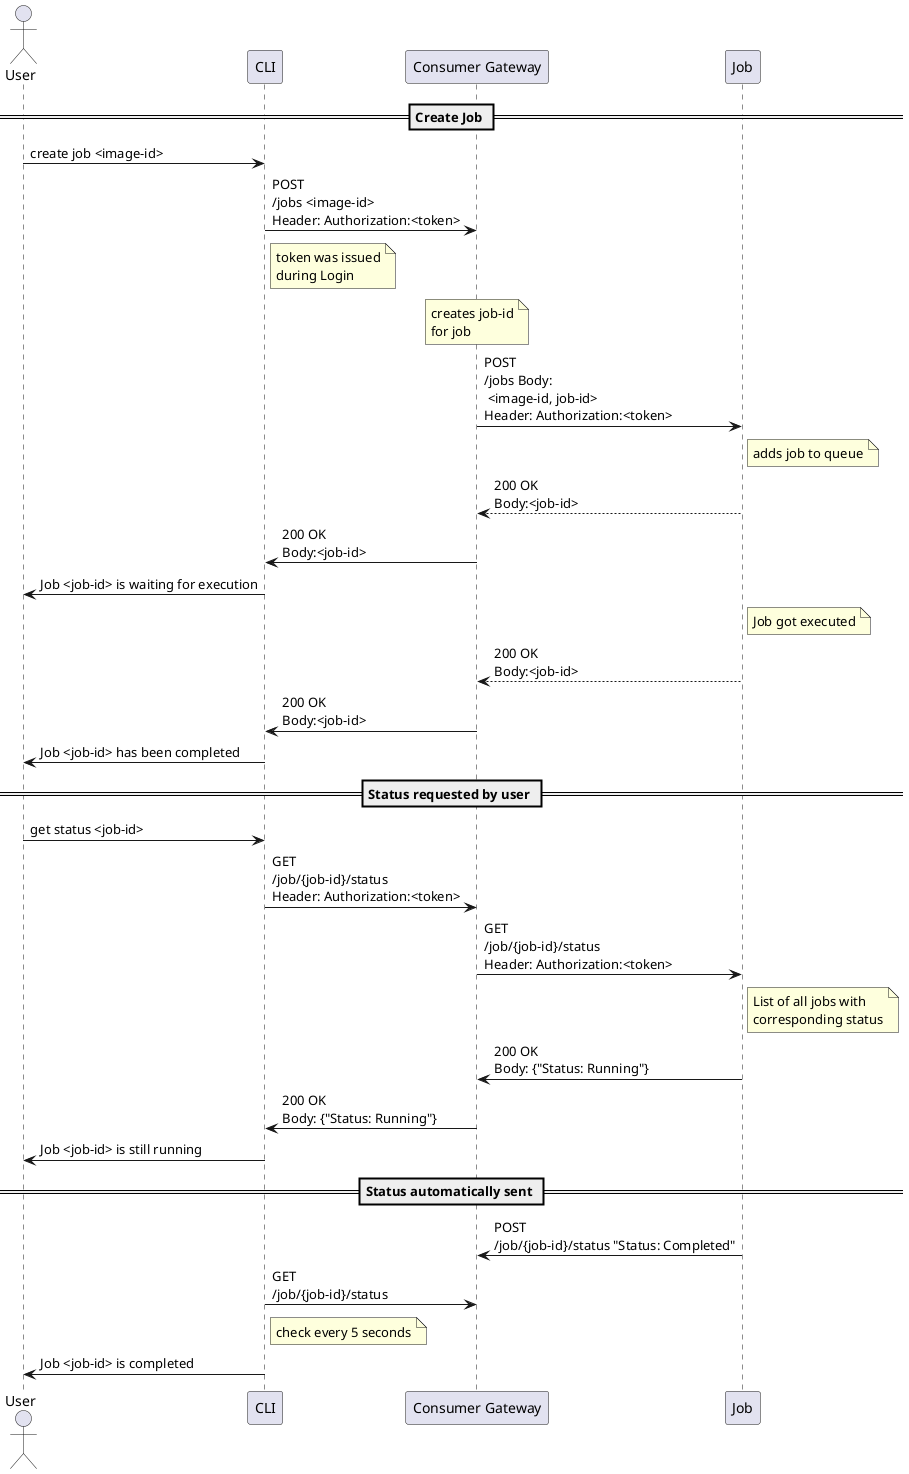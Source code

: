 @startuml
actor "User"


== Create Job ==
User -> CLI: create job <image-id>
CLI -> "Consumer Gateway": POST\n/jobs <image-id>\nHeader: Authorization:<token>
note right of CLI: token was issued\nduring Login
note over "Consumer Gateway": creates job-id\nfor job
"Consumer Gateway" -> Job: POST\n/jobs Body:\n <image-id, job-id>\nHeader: Authorization:<token>
note right of Job: adds job to queue
Job --> "Consumer Gateway": 200 OK\nBody:<job-id>
"Consumer Gateway" -> CLI: 200 OK\nBody:<job-id>
"CLI" -> User: Job <job-id> is waiting for execution
note right of Job: Job got executed
Job --> "Consumer Gateway": 200 OK\nBody:<job-id>
"Consumer Gateway" -> CLI: 200 OK\nBody:<job-id>
"CLI" -> User: Job <job-id> has been completed


== Status requested by user ==

"User" -> "CLI": get status <job-id>
"CLI" -> "Consumer Gateway": GET\n/job/{job-id}/status \nHeader: Authorization:<token>
"Consumer Gateway" -> "Job": GET\n/job/{job-id}/status \nHeader: Authorization:<token>
note right of Job: List of all jobs with\ncorresponding status
"Job" -> "Consumer Gateway": 200 OK\nBody: {"Status: Running"}
"Consumer Gateway"->"CLI": 200 OK\nBody: {"Status: Running"}
"CLI"->"User": Job <job-id> is still running

== Status automatically sent ==
"Job" -> "Consumer Gateway": POST\n/job/{job-id}/status "Status: Completed"
"CLI" -> "Consumer Gateway": GET\n/job/{job-id}/status 
note right of CLI: check every 5 seconds
"CLI" -> "User": Job <job-id> is completed

@enduml